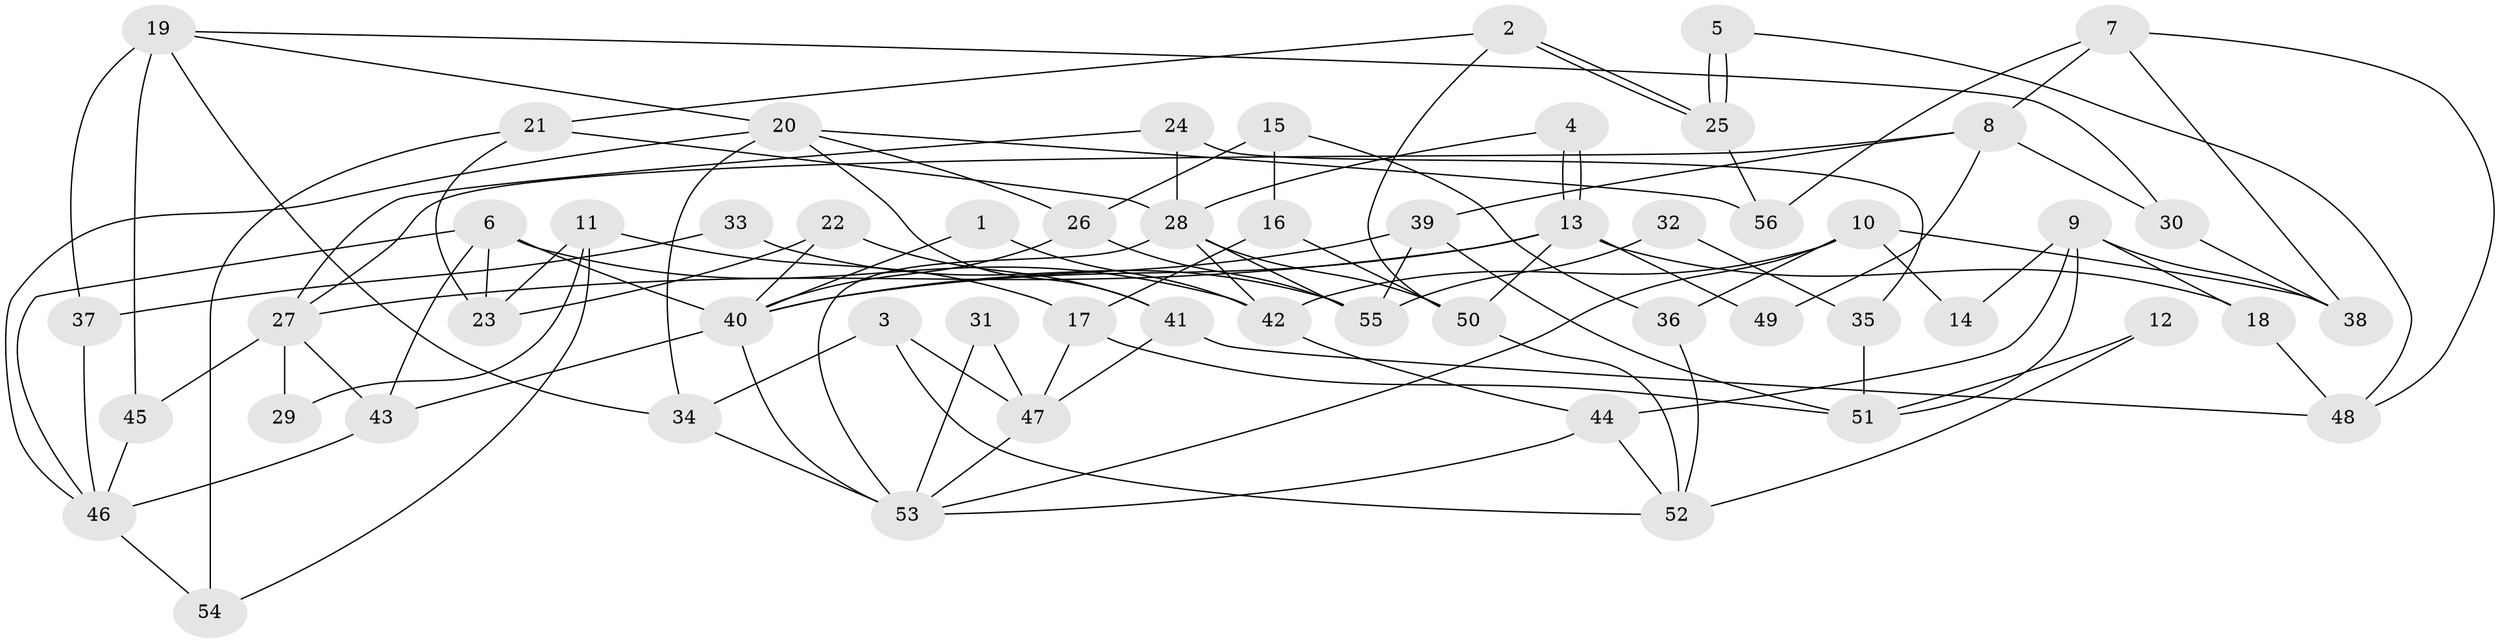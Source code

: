 // coarse degree distribution, {4: 0.2, 11: 0.025, 5: 0.225, 3: 0.175, 7: 0.1, 2: 0.25, 9: 0.025}
// Generated by graph-tools (version 1.1) at 2025/51/03/04/25 22:51:24]
// undirected, 56 vertices, 112 edges
graph export_dot {
  node [color=gray90,style=filled];
  1;
  2;
  3;
  4;
  5;
  6;
  7;
  8;
  9;
  10;
  11;
  12;
  13;
  14;
  15;
  16;
  17;
  18;
  19;
  20;
  21;
  22;
  23;
  24;
  25;
  26;
  27;
  28;
  29;
  30;
  31;
  32;
  33;
  34;
  35;
  36;
  37;
  38;
  39;
  40;
  41;
  42;
  43;
  44;
  45;
  46;
  47;
  48;
  49;
  50;
  51;
  52;
  53;
  54;
  55;
  56;
  1 -- 40;
  1 -- 42;
  2 -- 50;
  2 -- 25;
  2 -- 25;
  2 -- 21;
  3 -- 52;
  3 -- 34;
  3 -- 47;
  4 -- 28;
  4 -- 13;
  4 -- 13;
  5 -- 25;
  5 -- 25;
  5 -- 48;
  6 -- 43;
  6 -- 40;
  6 -- 23;
  6 -- 42;
  6 -- 46;
  7 -- 38;
  7 -- 56;
  7 -- 8;
  7 -- 48;
  8 -- 39;
  8 -- 27;
  8 -- 30;
  8 -- 49;
  9 -- 38;
  9 -- 18;
  9 -- 14;
  9 -- 44;
  9 -- 51;
  10 -- 42;
  10 -- 53;
  10 -- 14;
  10 -- 36;
  10 -- 38;
  11 -- 23;
  11 -- 54;
  11 -- 17;
  11 -- 29;
  12 -- 51;
  12 -- 52;
  13 -- 40;
  13 -- 18;
  13 -- 27;
  13 -- 49;
  13 -- 50;
  15 -- 16;
  15 -- 36;
  15 -- 26;
  16 -- 50;
  16 -- 17;
  17 -- 47;
  17 -- 51;
  18 -- 48;
  19 -- 34;
  19 -- 20;
  19 -- 30;
  19 -- 37;
  19 -- 45;
  20 -- 46;
  20 -- 26;
  20 -- 34;
  20 -- 41;
  20 -- 56;
  21 -- 28;
  21 -- 23;
  21 -- 54;
  22 -- 23;
  22 -- 41;
  22 -- 40;
  24 -- 27;
  24 -- 28;
  24 -- 35;
  25 -- 56;
  26 -- 40;
  26 -- 55;
  27 -- 29;
  27 -- 43;
  27 -- 45;
  28 -- 55;
  28 -- 42;
  28 -- 50;
  28 -- 53;
  30 -- 38;
  31 -- 47;
  31 -- 53;
  32 -- 35;
  32 -- 55;
  33 -- 37;
  33 -- 55;
  34 -- 53;
  35 -- 51;
  36 -- 52;
  37 -- 46;
  39 -- 51;
  39 -- 40;
  39 -- 55;
  40 -- 43;
  40 -- 53;
  41 -- 47;
  41 -- 48;
  42 -- 44;
  43 -- 46;
  44 -- 53;
  44 -- 52;
  45 -- 46;
  46 -- 54;
  47 -- 53;
  50 -- 52;
}
